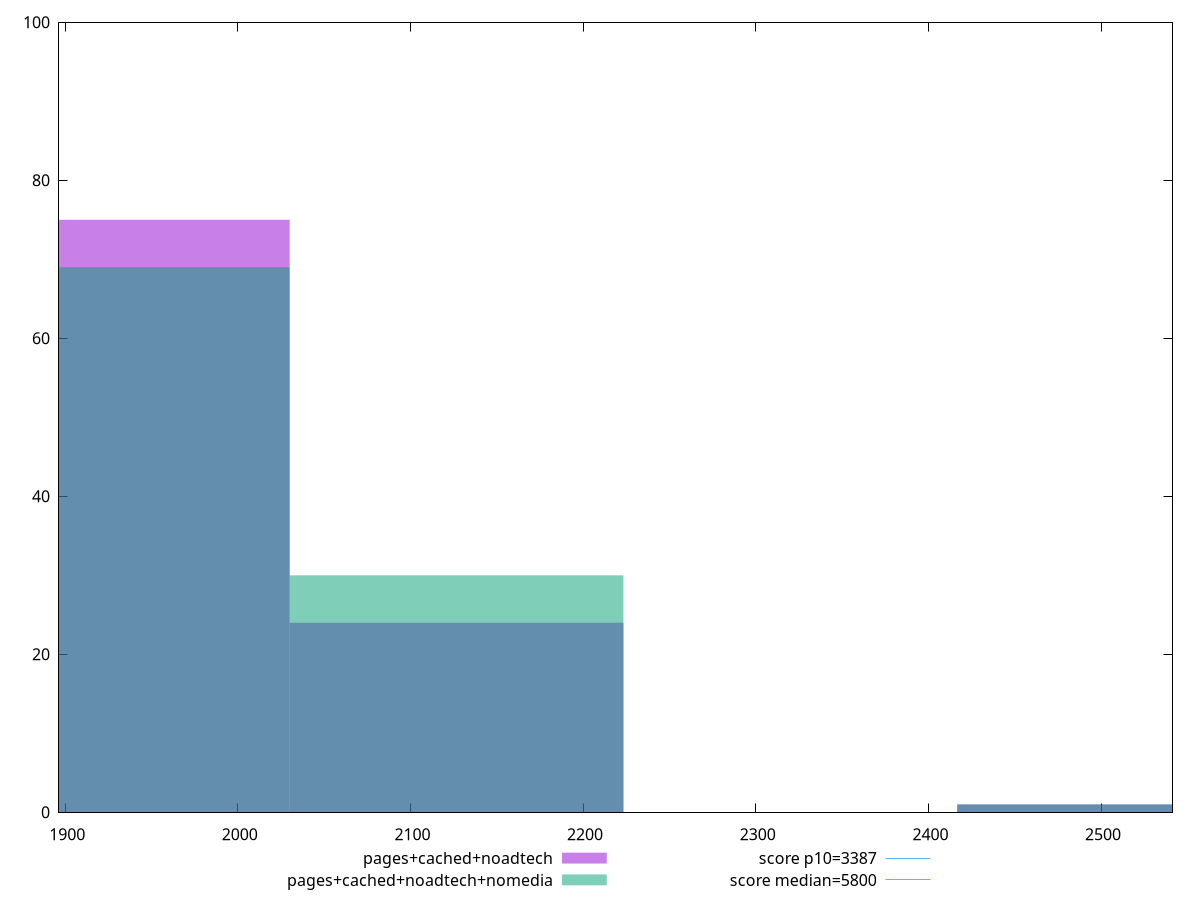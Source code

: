 reset

$pagesCachedNoadtech <<EOF
2513.350435189394 1
1933.346488607226 75
2126.6811374679487 24
EOF

$pagesCachedNoadtechNomedia <<EOF
2513.350435189394 1
1933.346488607226 69
2126.6811374679487 30
EOF

set key outside below
set boxwidth 193.3346488607226
set xrange [1896.4170000000004:2541.386827642822]
set yrange [0:100]
set trange [0:100]
set style fill transparent solid 0.5 noborder

set parametric
set terminal svg size 640, 500 enhanced background rgb 'white'
set output "report_00018_2021-02-10T15-25-16.877Z/speed-index/comparison/histogram/2_vs_3.svg"

plot $pagesCachedNoadtech title "pages+cached+noadtech" with boxes, \
     $pagesCachedNoadtechNomedia title "pages+cached+noadtech+nomedia" with boxes, \
     3387,t title "score p10=3387", \
     5800,t title "score median=5800"

reset
